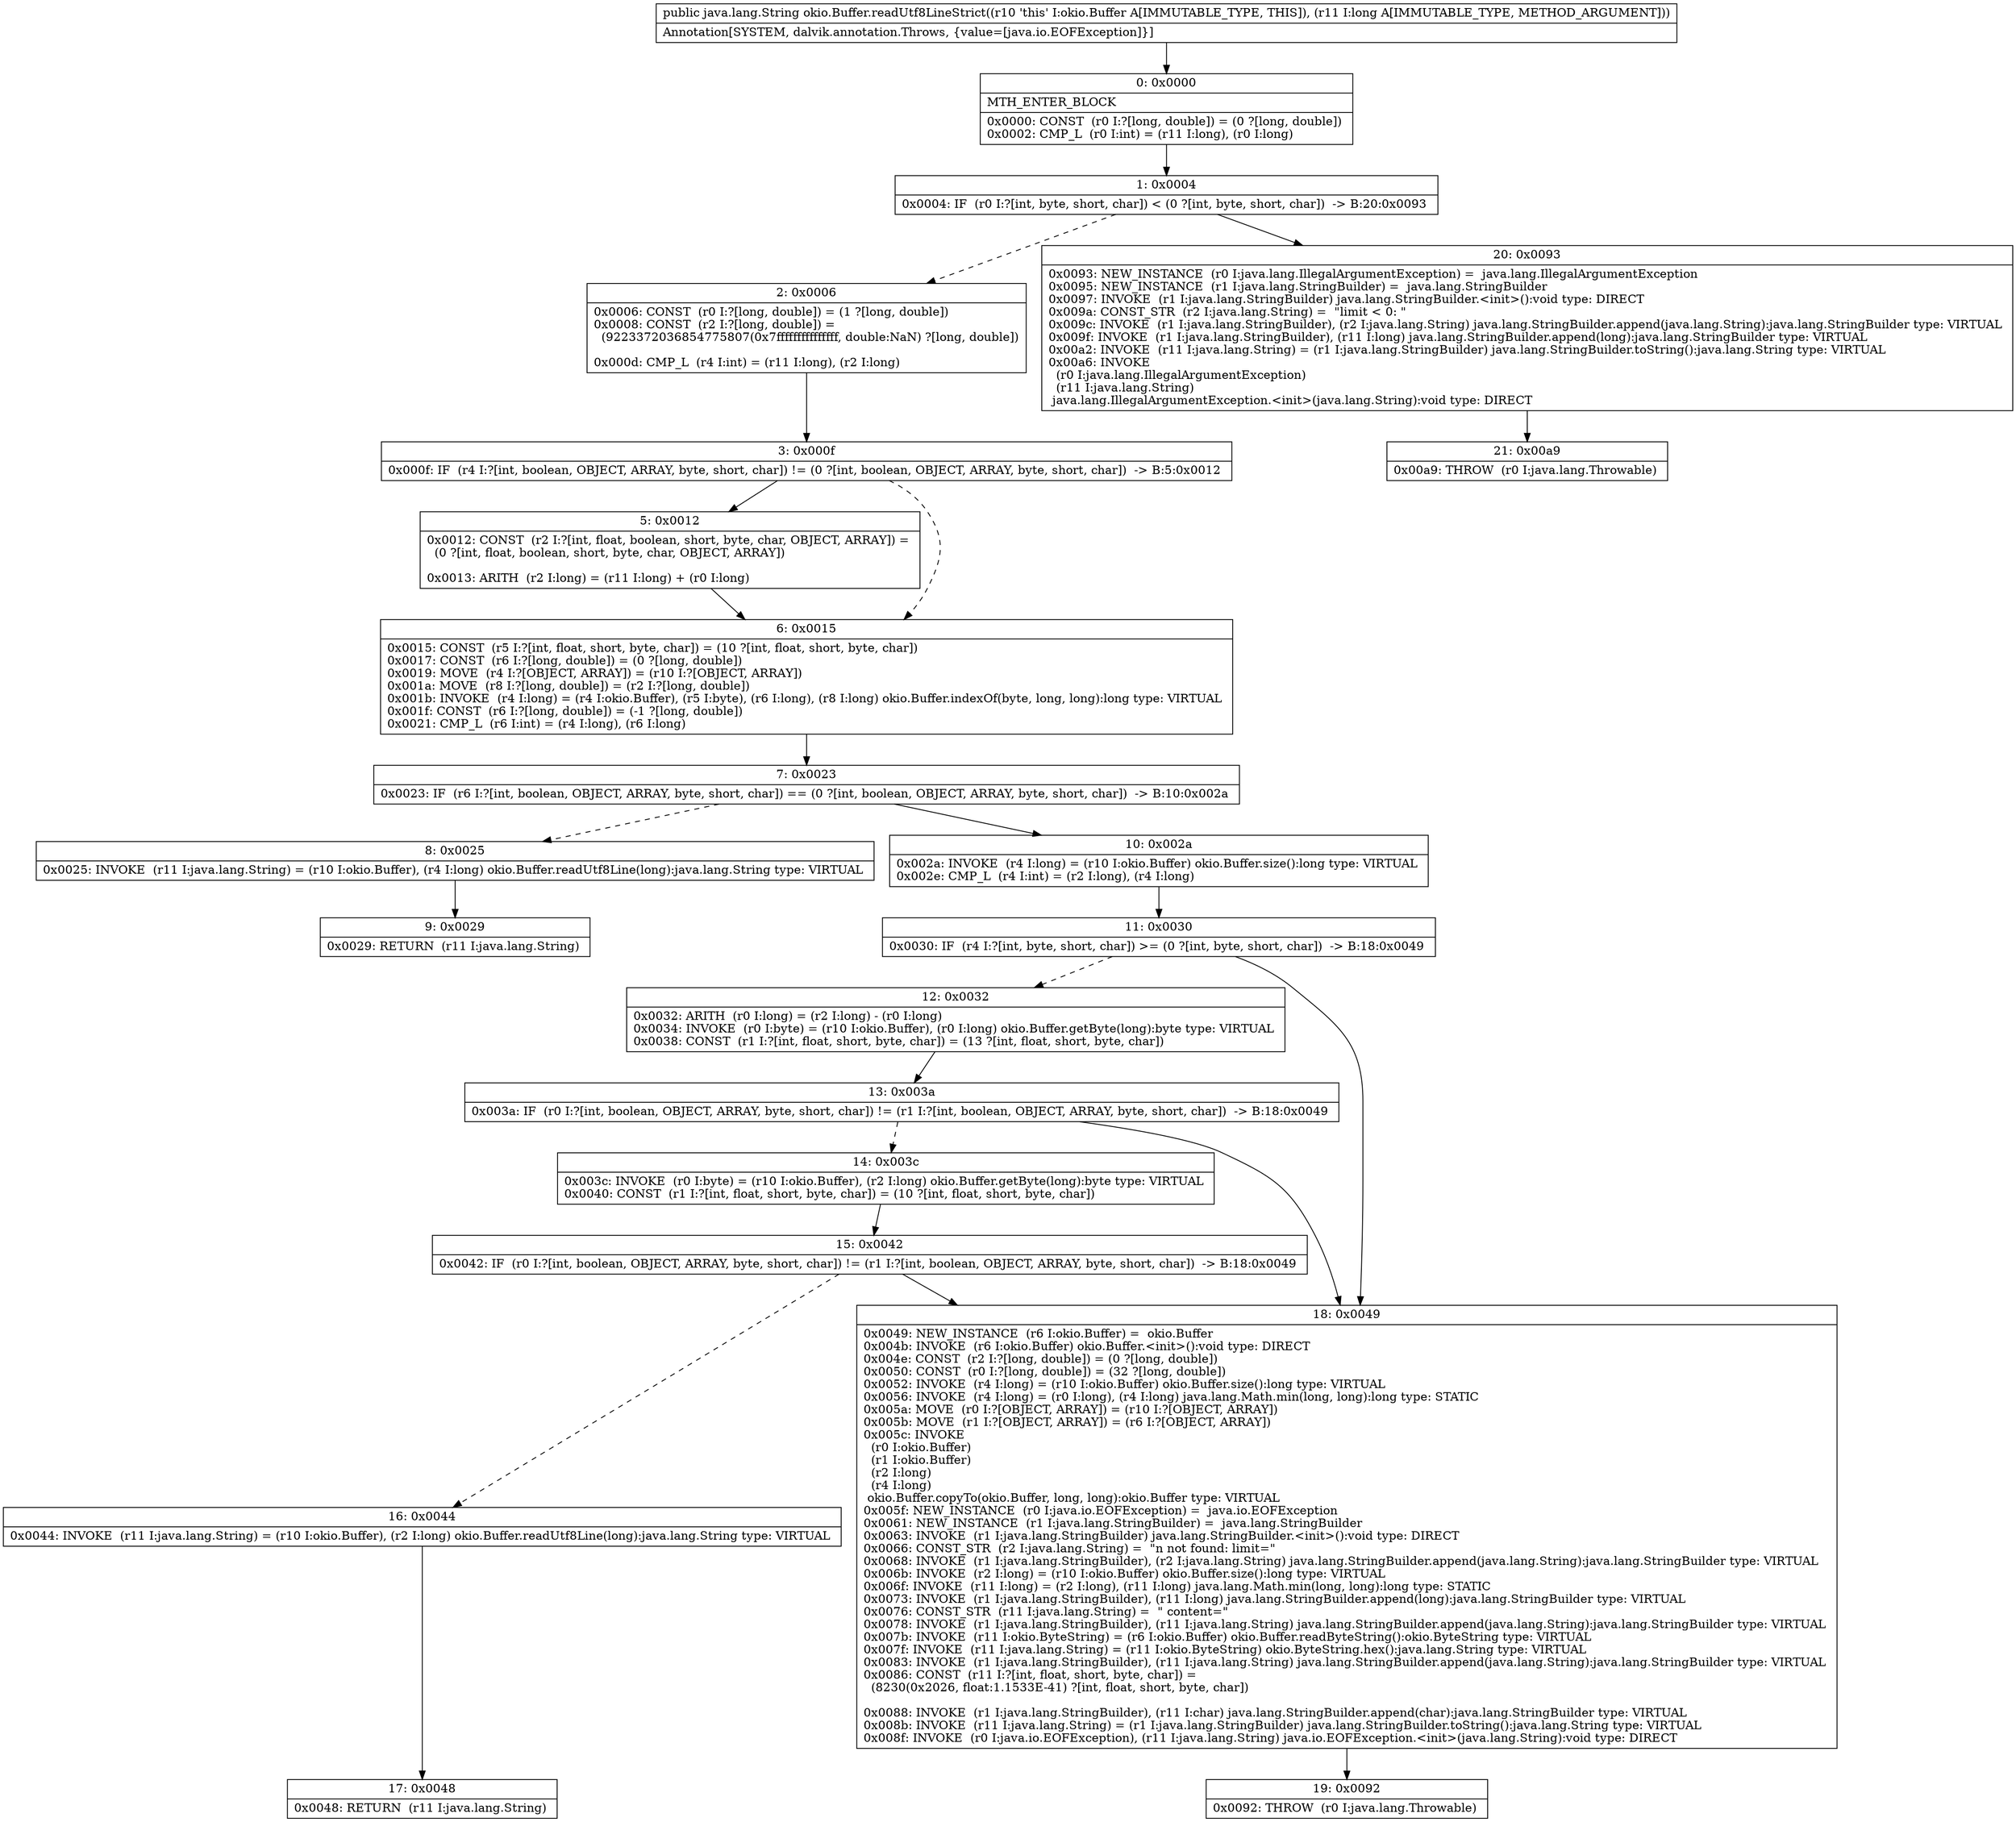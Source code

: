digraph "CFG forokio.Buffer.readUtf8LineStrict(J)Ljava\/lang\/String;" {
Node_0 [shape=record,label="{0\:\ 0x0000|MTH_ENTER_BLOCK\l|0x0000: CONST  (r0 I:?[long, double]) = (0 ?[long, double]) \l0x0002: CMP_L  (r0 I:int) = (r11 I:long), (r0 I:long) \l}"];
Node_1 [shape=record,label="{1\:\ 0x0004|0x0004: IF  (r0 I:?[int, byte, short, char]) \< (0 ?[int, byte, short, char])  \-\> B:20:0x0093 \l}"];
Node_2 [shape=record,label="{2\:\ 0x0006|0x0006: CONST  (r0 I:?[long, double]) = (1 ?[long, double]) \l0x0008: CONST  (r2 I:?[long, double]) = \l  (9223372036854775807(0x7fffffffffffffff, double:NaN) ?[long, double])\l \l0x000d: CMP_L  (r4 I:int) = (r11 I:long), (r2 I:long) \l}"];
Node_3 [shape=record,label="{3\:\ 0x000f|0x000f: IF  (r4 I:?[int, boolean, OBJECT, ARRAY, byte, short, char]) != (0 ?[int, boolean, OBJECT, ARRAY, byte, short, char])  \-\> B:5:0x0012 \l}"];
Node_5 [shape=record,label="{5\:\ 0x0012|0x0012: CONST  (r2 I:?[int, float, boolean, short, byte, char, OBJECT, ARRAY]) = \l  (0 ?[int, float, boolean, short, byte, char, OBJECT, ARRAY])\l \l0x0013: ARITH  (r2 I:long) = (r11 I:long) + (r0 I:long) \l}"];
Node_6 [shape=record,label="{6\:\ 0x0015|0x0015: CONST  (r5 I:?[int, float, short, byte, char]) = (10 ?[int, float, short, byte, char]) \l0x0017: CONST  (r6 I:?[long, double]) = (0 ?[long, double]) \l0x0019: MOVE  (r4 I:?[OBJECT, ARRAY]) = (r10 I:?[OBJECT, ARRAY]) \l0x001a: MOVE  (r8 I:?[long, double]) = (r2 I:?[long, double]) \l0x001b: INVOKE  (r4 I:long) = (r4 I:okio.Buffer), (r5 I:byte), (r6 I:long), (r8 I:long) okio.Buffer.indexOf(byte, long, long):long type: VIRTUAL \l0x001f: CONST  (r6 I:?[long, double]) = (\-1 ?[long, double]) \l0x0021: CMP_L  (r6 I:int) = (r4 I:long), (r6 I:long) \l}"];
Node_7 [shape=record,label="{7\:\ 0x0023|0x0023: IF  (r6 I:?[int, boolean, OBJECT, ARRAY, byte, short, char]) == (0 ?[int, boolean, OBJECT, ARRAY, byte, short, char])  \-\> B:10:0x002a \l}"];
Node_8 [shape=record,label="{8\:\ 0x0025|0x0025: INVOKE  (r11 I:java.lang.String) = (r10 I:okio.Buffer), (r4 I:long) okio.Buffer.readUtf8Line(long):java.lang.String type: VIRTUAL \l}"];
Node_9 [shape=record,label="{9\:\ 0x0029|0x0029: RETURN  (r11 I:java.lang.String) \l}"];
Node_10 [shape=record,label="{10\:\ 0x002a|0x002a: INVOKE  (r4 I:long) = (r10 I:okio.Buffer) okio.Buffer.size():long type: VIRTUAL \l0x002e: CMP_L  (r4 I:int) = (r2 I:long), (r4 I:long) \l}"];
Node_11 [shape=record,label="{11\:\ 0x0030|0x0030: IF  (r4 I:?[int, byte, short, char]) \>= (0 ?[int, byte, short, char])  \-\> B:18:0x0049 \l}"];
Node_12 [shape=record,label="{12\:\ 0x0032|0x0032: ARITH  (r0 I:long) = (r2 I:long) \- (r0 I:long) \l0x0034: INVOKE  (r0 I:byte) = (r10 I:okio.Buffer), (r0 I:long) okio.Buffer.getByte(long):byte type: VIRTUAL \l0x0038: CONST  (r1 I:?[int, float, short, byte, char]) = (13 ?[int, float, short, byte, char]) \l}"];
Node_13 [shape=record,label="{13\:\ 0x003a|0x003a: IF  (r0 I:?[int, boolean, OBJECT, ARRAY, byte, short, char]) != (r1 I:?[int, boolean, OBJECT, ARRAY, byte, short, char])  \-\> B:18:0x0049 \l}"];
Node_14 [shape=record,label="{14\:\ 0x003c|0x003c: INVOKE  (r0 I:byte) = (r10 I:okio.Buffer), (r2 I:long) okio.Buffer.getByte(long):byte type: VIRTUAL \l0x0040: CONST  (r1 I:?[int, float, short, byte, char]) = (10 ?[int, float, short, byte, char]) \l}"];
Node_15 [shape=record,label="{15\:\ 0x0042|0x0042: IF  (r0 I:?[int, boolean, OBJECT, ARRAY, byte, short, char]) != (r1 I:?[int, boolean, OBJECT, ARRAY, byte, short, char])  \-\> B:18:0x0049 \l}"];
Node_16 [shape=record,label="{16\:\ 0x0044|0x0044: INVOKE  (r11 I:java.lang.String) = (r10 I:okio.Buffer), (r2 I:long) okio.Buffer.readUtf8Line(long):java.lang.String type: VIRTUAL \l}"];
Node_17 [shape=record,label="{17\:\ 0x0048|0x0048: RETURN  (r11 I:java.lang.String) \l}"];
Node_18 [shape=record,label="{18\:\ 0x0049|0x0049: NEW_INSTANCE  (r6 I:okio.Buffer) =  okio.Buffer \l0x004b: INVOKE  (r6 I:okio.Buffer) okio.Buffer.\<init\>():void type: DIRECT \l0x004e: CONST  (r2 I:?[long, double]) = (0 ?[long, double]) \l0x0050: CONST  (r0 I:?[long, double]) = (32 ?[long, double]) \l0x0052: INVOKE  (r4 I:long) = (r10 I:okio.Buffer) okio.Buffer.size():long type: VIRTUAL \l0x0056: INVOKE  (r4 I:long) = (r0 I:long), (r4 I:long) java.lang.Math.min(long, long):long type: STATIC \l0x005a: MOVE  (r0 I:?[OBJECT, ARRAY]) = (r10 I:?[OBJECT, ARRAY]) \l0x005b: MOVE  (r1 I:?[OBJECT, ARRAY]) = (r6 I:?[OBJECT, ARRAY]) \l0x005c: INVOKE  \l  (r0 I:okio.Buffer)\l  (r1 I:okio.Buffer)\l  (r2 I:long)\l  (r4 I:long)\l okio.Buffer.copyTo(okio.Buffer, long, long):okio.Buffer type: VIRTUAL \l0x005f: NEW_INSTANCE  (r0 I:java.io.EOFException) =  java.io.EOFException \l0x0061: NEW_INSTANCE  (r1 I:java.lang.StringBuilder) =  java.lang.StringBuilder \l0x0063: INVOKE  (r1 I:java.lang.StringBuilder) java.lang.StringBuilder.\<init\>():void type: DIRECT \l0x0066: CONST_STR  (r2 I:java.lang.String) =  \"n not found: limit=\" \l0x0068: INVOKE  (r1 I:java.lang.StringBuilder), (r2 I:java.lang.String) java.lang.StringBuilder.append(java.lang.String):java.lang.StringBuilder type: VIRTUAL \l0x006b: INVOKE  (r2 I:long) = (r10 I:okio.Buffer) okio.Buffer.size():long type: VIRTUAL \l0x006f: INVOKE  (r11 I:long) = (r2 I:long), (r11 I:long) java.lang.Math.min(long, long):long type: STATIC \l0x0073: INVOKE  (r1 I:java.lang.StringBuilder), (r11 I:long) java.lang.StringBuilder.append(long):java.lang.StringBuilder type: VIRTUAL \l0x0076: CONST_STR  (r11 I:java.lang.String) =  \" content=\" \l0x0078: INVOKE  (r1 I:java.lang.StringBuilder), (r11 I:java.lang.String) java.lang.StringBuilder.append(java.lang.String):java.lang.StringBuilder type: VIRTUAL \l0x007b: INVOKE  (r11 I:okio.ByteString) = (r6 I:okio.Buffer) okio.Buffer.readByteString():okio.ByteString type: VIRTUAL \l0x007f: INVOKE  (r11 I:java.lang.String) = (r11 I:okio.ByteString) okio.ByteString.hex():java.lang.String type: VIRTUAL \l0x0083: INVOKE  (r1 I:java.lang.StringBuilder), (r11 I:java.lang.String) java.lang.StringBuilder.append(java.lang.String):java.lang.StringBuilder type: VIRTUAL \l0x0086: CONST  (r11 I:?[int, float, short, byte, char]) = \l  (8230(0x2026, float:1.1533E\-41) ?[int, float, short, byte, char])\l \l0x0088: INVOKE  (r1 I:java.lang.StringBuilder), (r11 I:char) java.lang.StringBuilder.append(char):java.lang.StringBuilder type: VIRTUAL \l0x008b: INVOKE  (r11 I:java.lang.String) = (r1 I:java.lang.StringBuilder) java.lang.StringBuilder.toString():java.lang.String type: VIRTUAL \l0x008f: INVOKE  (r0 I:java.io.EOFException), (r11 I:java.lang.String) java.io.EOFException.\<init\>(java.lang.String):void type: DIRECT \l}"];
Node_19 [shape=record,label="{19\:\ 0x0092|0x0092: THROW  (r0 I:java.lang.Throwable) \l}"];
Node_20 [shape=record,label="{20\:\ 0x0093|0x0093: NEW_INSTANCE  (r0 I:java.lang.IllegalArgumentException) =  java.lang.IllegalArgumentException \l0x0095: NEW_INSTANCE  (r1 I:java.lang.StringBuilder) =  java.lang.StringBuilder \l0x0097: INVOKE  (r1 I:java.lang.StringBuilder) java.lang.StringBuilder.\<init\>():void type: DIRECT \l0x009a: CONST_STR  (r2 I:java.lang.String) =  \"limit \< 0: \" \l0x009c: INVOKE  (r1 I:java.lang.StringBuilder), (r2 I:java.lang.String) java.lang.StringBuilder.append(java.lang.String):java.lang.StringBuilder type: VIRTUAL \l0x009f: INVOKE  (r1 I:java.lang.StringBuilder), (r11 I:long) java.lang.StringBuilder.append(long):java.lang.StringBuilder type: VIRTUAL \l0x00a2: INVOKE  (r11 I:java.lang.String) = (r1 I:java.lang.StringBuilder) java.lang.StringBuilder.toString():java.lang.String type: VIRTUAL \l0x00a6: INVOKE  \l  (r0 I:java.lang.IllegalArgumentException)\l  (r11 I:java.lang.String)\l java.lang.IllegalArgumentException.\<init\>(java.lang.String):void type: DIRECT \l}"];
Node_21 [shape=record,label="{21\:\ 0x00a9|0x00a9: THROW  (r0 I:java.lang.Throwable) \l}"];
MethodNode[shape=record,label="{public java.lang.String okio.Buffer.readUtf8LineStrict((r10 'this' I:okio.Buffer A[IMMUTABLE_TYPE, THIS]), (r11 I:long A[IMMUTABLE_TYPE, METHOD_ARGUMENT]))  | Annotation[SYSTEM, dalvik.annotation.Throws, \{value=[java.io.EOFException]\}]\l}"];
MethodNode -> Node_0;
Node_0 -> Node_1;
Node_1 -> Node_2[style=dashed];
Node_1 -> Node_20;
Node_2 -> Node_3;
Node_3 -> Node_5;
Node_3 -> Node_6[style=dashed];
Node_5 -> Node_6;
Node_6 -> Node_7;
Node_7 -> Node_8[style=dashed];
Node_7 -> Node_10;
Node_8 -> Node_9;
Node_10 -> Node_11;
Node_11 -> Node_12[style=dashed];
Node_11 -> Node_18;
Node_12 -> Node_13;
Node_13 -> Node_14[style=dashed];
Node_13 -> Node_18;
Node_14 -> Node_15;
Node_15 -> Node_16[style=dashed];
Node_15 -> Node_18;
Node_16 -> Node_17;
Node_18 -> Node_19;
Node_20 -> Node_21;
}

